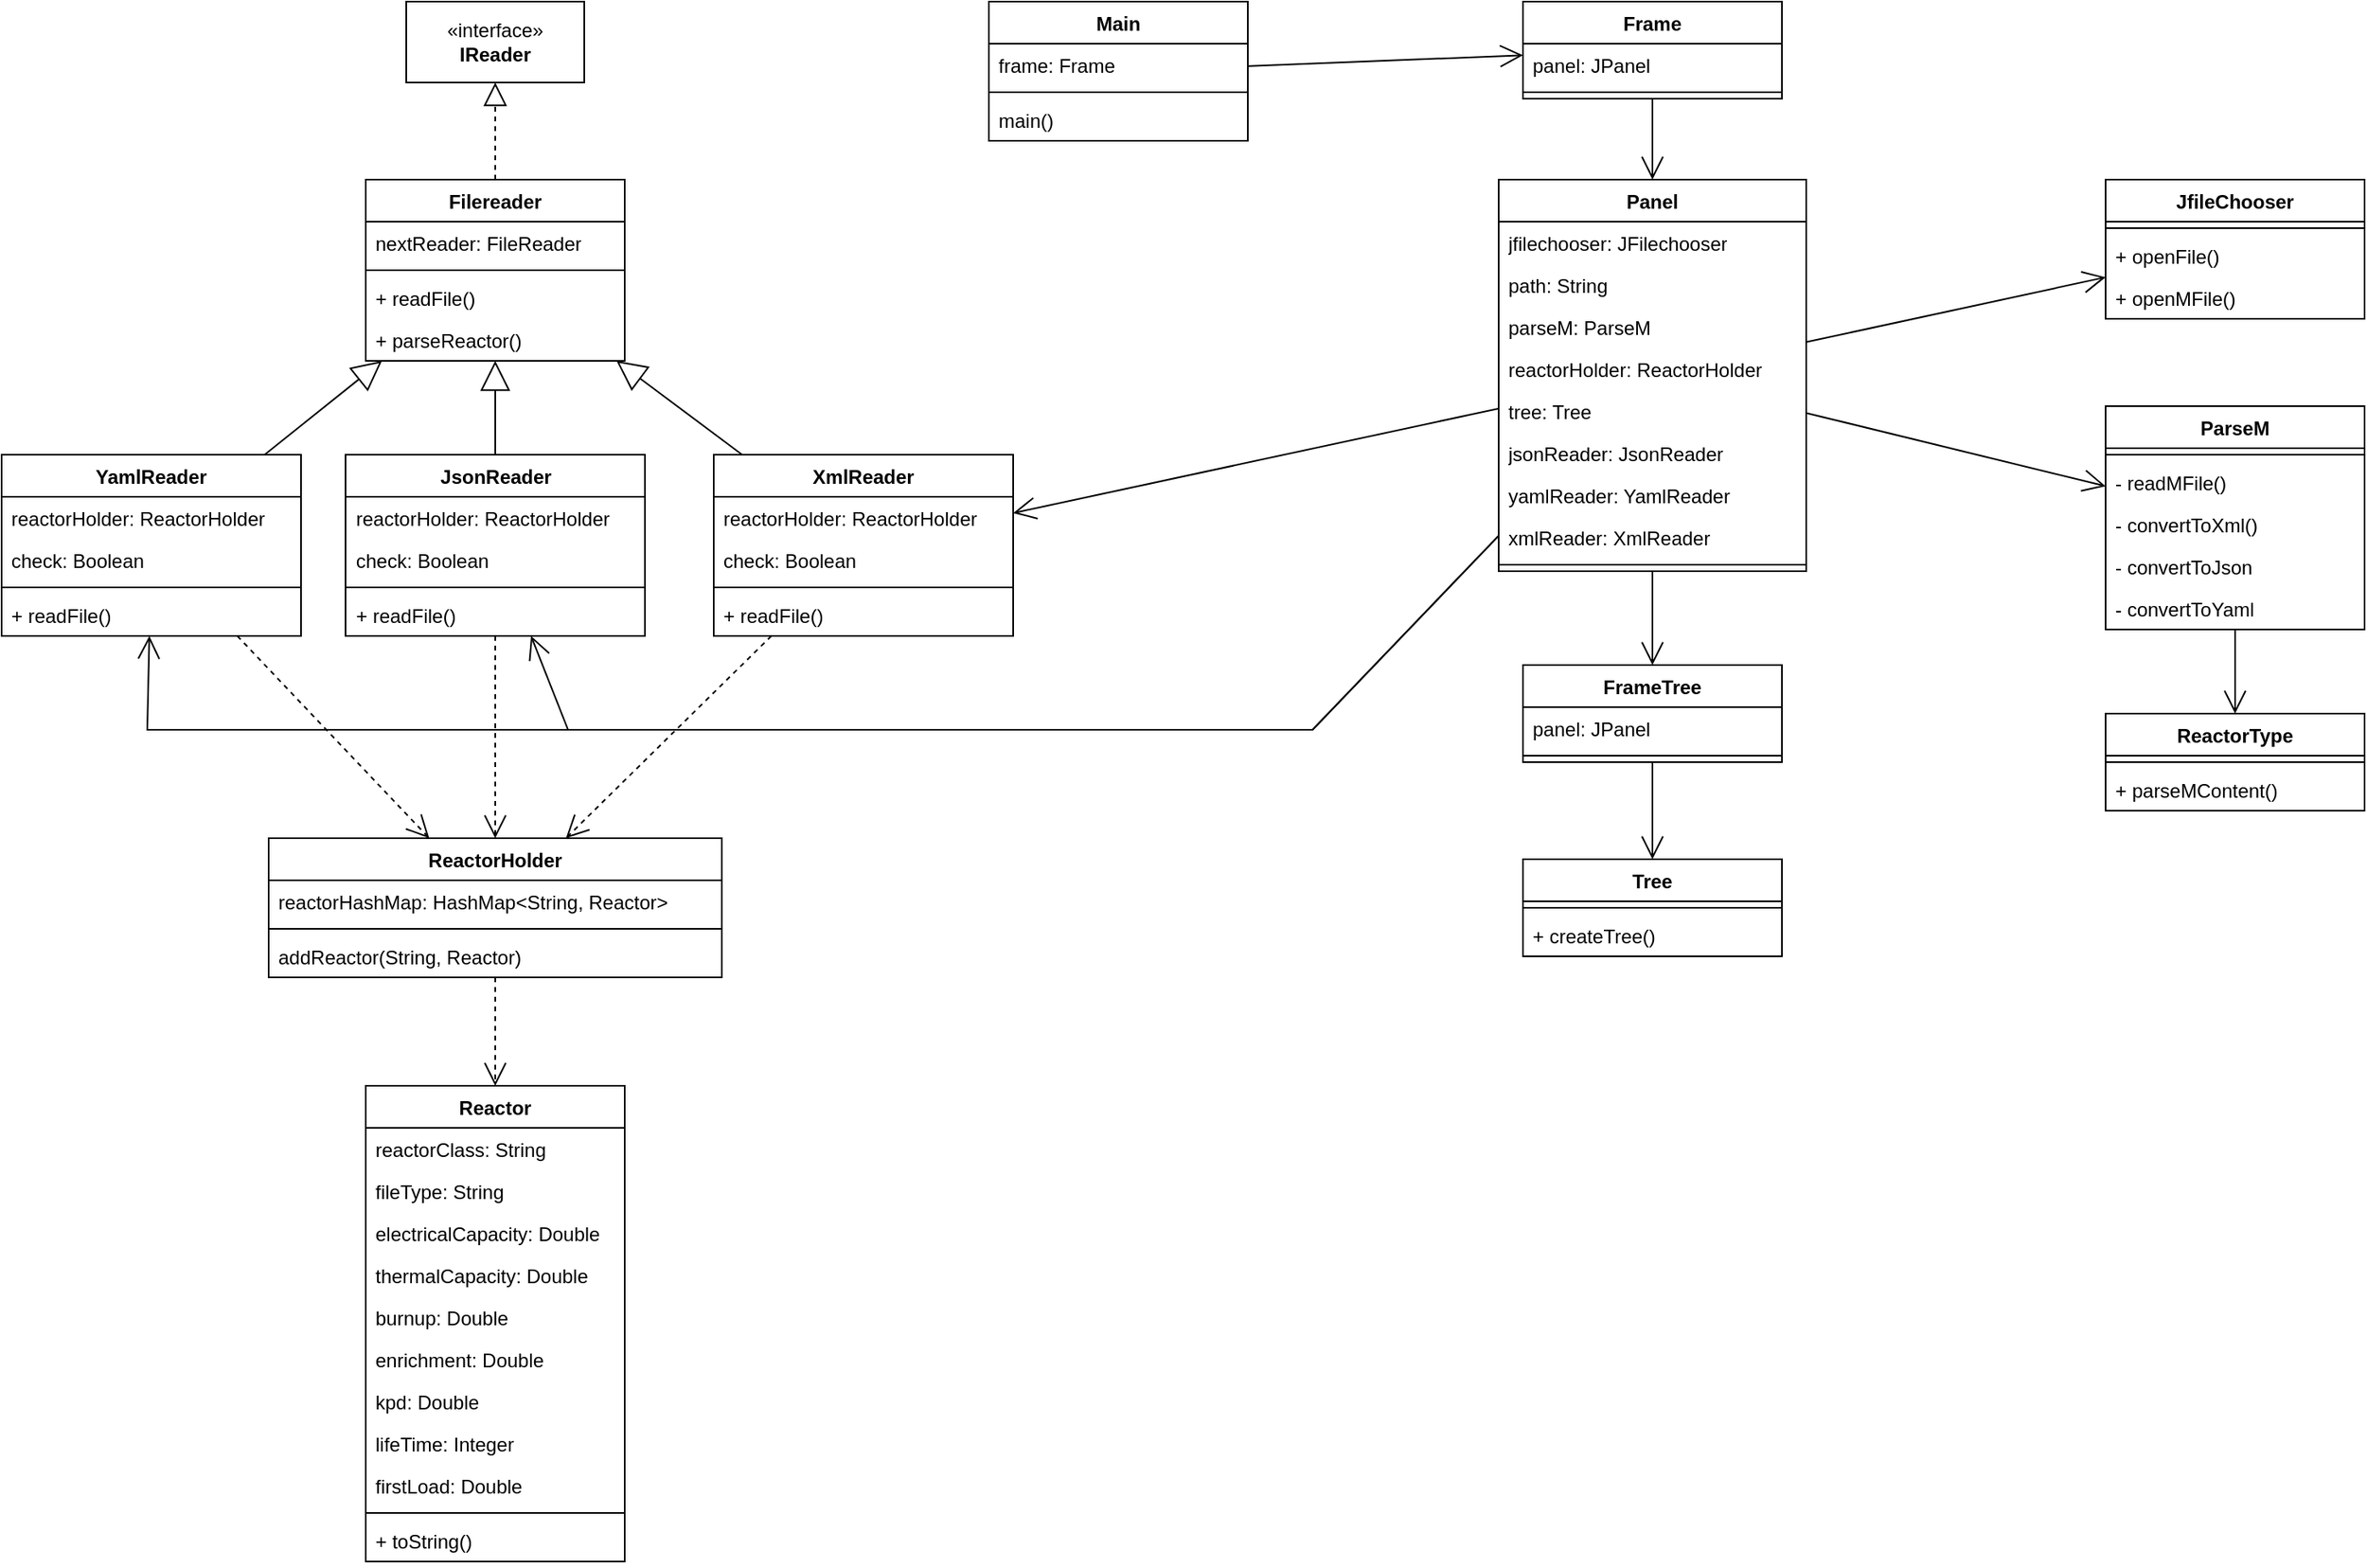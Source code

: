 <mxfile version="24.4.9" type="device">
  <diagram name="Страница — 1" id="DYPSEwkAnSq8GklyQlXn">
    <mxGraphModel dx="2022" dy="622" grid="1" gridSize="10" guides="1" tooltips="1" connect="1" arrows="1" fold="1" page="1" pageScale="1" pageWidth="827" pageHeight="1169" math="0" shadow="0">
      <root>
        <mxCell id="0" />
        <mxCell id="1" parent="0" />
        <mxCell id="qPF_Vhii6mmHq2eTDAJq-5" value="«interface»&lt;br&gt;&lt;b&gt;IReader&lt;/b&gt;" style="html=1;whiteSpace=wrap;" vertex="1" parent="1">
          <mxGeometry x="40" y="40" width="110" height="50" as="geometry" />
        </mxCell>
        <mxCell id="qPF_Vhii6mmHq2eTDAJq-6" value="Filereader" style="swimlane;fontStyle=1;align=center;verticalAlign=top;childLayout=stackLayout;horizontal=1;startSize=26;horizontalStack=0;resizeParent=1;resizeParentMax=0;resizeLast=0;collapsible=1;marginBottom=0;whiteSpace=wrap;html=1;" vertex="1" parent="1">
          <mxGeometry x="15" y="150" width="160" height="112" as="geometry" />
        </mxCell>
        <mxCell id="qPF_Vhii6mmHq2eTDAJq-7" value="nextReader: FileReader" style="text;strokeColor=none;fillColor=none;align=left;verticalAlign=top;spacingLeft=4;spacingRight=4;overflow=hidden;rotatable=0;points=[[0,0.5],[1,0.5]];portConstraint=eastwest;whiteSpace=wrap;html=1;" vertex="1" parent="qPF_Vhii6mmHq2eTDAJq-6">
          <mxGeometry y="26" width="160" height="26" as="geometry" />
        </mxCell>
        <mxCell id="qPF_Vhii6mmHq2eTDAJq-8" value="" style="line;strokeWidth=1;fillColor=none;align=left;verticalAlign=middle;spacingTop=-1;spacingLeft=3;spacingRight=3;rotatable=0;labelPosition=right;points=[];portConstraint=eastwest;strokeColor=inherit;" vertex="1" parent="qPF_Vhii6mmHq2eTDAJq-6">
          <mxGeometry y="52" width="160" height="8" as="geometry" />
        </mxCell>
        <mxCell id="qPF_Vhii6mmHq2eTDAJq-9" value="+ readFile()" style="text;strokeColor=none;fillColor=none;align=left;verticalAlign=top;spacingLeft=4;spacingRight=4;overflow=hidden;rotatable=0;points=[[0,0.5],[1,0.5]];portConstraint=eastwest;whiteSpace=wrap;html=1;" vertex="1" parent="qPF_Vhii6mmHq2eTDAJq-6">
          <mxGeometry y="60" width="160" height="26" as="geometry" />
        </mxCell>
        <mxCell id="qPF_Vhii6mmHq2eTDAJq-10" value="+ parseReactor()" style="text;strokeColor=none;fillColor=none;align=left;verticalAlign=top;spacingLeft=4;spacingRight=4;overflow=hidden;rotatable=0;points=[[0,0.5],[1,0.5]];portConstraint=eastwest;whiteSpace=wrap;html=1;" vertex="1" parent="qPF_Vhii6mmHq2eTDAJq-6">
          <mxGeometry y="86" width="160" height="26" as="geometry" />
        </mxCell>
        <mxCell id="qPF_Vhii6mmHq2eTDAJq-11" value="" style="endArrow=block;dashed=1;endFill=0;endSize=12;html=1;rounded=0;" edge="1" parent="1" source="qPF_Vhii6mmHq2eTDAJq-6" target="qPF_Vhii6mmHq2eTDAJq-5">
          <mxGeometry width="160" relative="1" as="geometry">
            <mxPoint x="110" y="110" as="sourcePoint" />
            <mxPoint x="270" y="110" as="targetPoint" />
          </mxGeometry>
        </mxCell>
        <mxCell id="qPF_Vhii6mmHq2eTDAJq-12" value="JsonReader" style="swimlane;fontStyle=1;align=center;verticalAlign=top;childLayout=stackLayout;horizontal=1;startSize=26;horizontalStack=0;resizeParent=1;resizeParentMax=0;resizeLast=0;collapsible=1;marginBottom=0;whiteSpace=wrap;html=1;" vertex="1" parent="1">
          <mxGeometry x="2.5" y="320" width="185" height="112" as="geometry" />
        </mxCell>
        <mxCell id="qPF_Vhii6mmHq2eTDAJq-13" value="reactorHolder: ReactorHolder" style="text;strokeColor=none;fillColor=none;align=left;verticalAlign=top;spacingLeft=4;spacingRight=4;overflow=hidden;rotatable=0;points=[[0,0.5],[1,0.5]];portConstraint=eastwest;whiteSpace=wrap;html=1;" vertex="1" parent="qPF_Vhii6mmHq2eTDAJq-12">
          <mxGeometry y="26" width="185" height="26" as="geometry" />
        </mxCell>
        <mxCell id="qPF_Vhii6mmHq2eTDAJq-16" value="check: Boolean" style="text;strokeColor=none;fillColor=none;align=left;verticalAlign=top;spacingLeft=4;spacingRight=4;overflow=hidden;rotatable=0;points=[[0,0.5],[1,0.5]];portConstraint=eastwest;whiteSpace=wrap;html=1;" vertex="1" parent="qPF_Vhii6mmHq2eTDAJq-12">
          <mxGeometry y="52" width="185" height="26" as="geometry" />
        </mxCell>
        <mxCell id="qPF_Vhii6mmHq2eTDAJq-14" value="" style="line;strokeWidth=1;fillColor=none;align=left;verticalAlign=middle;spacingTop=-1;spacingLeft=3;spacingRight=3;rotatable=0;labelPosition=right;points=[];portConstraint=eastwest;strokeColor=inherit;" vertex="1" parent="qPF_Vhii6mmHq2eTDAJq-12">
          <mxGeometry y="78" width="185" height="8" as="geometry" />
        </mxCell>
        <mxCell id="qPF_Vhii6mmHq2eTDAJq-15" value="+ readFile()" style="text;strokeColor=none;fillColor=none;align=left;verticalAlign=top;spacingLeft=4;spacingRight=4;overflow=hidden;rotatable=0;points=[[0,0.5],[1,0.5]];portConstraint=eastwest;whiteSpace=wrap;html=1;" vertex="1" parent="qPF_Vhii6mmHq2eTDAJq-12">
          <mxGeometry y="86" width="185" height="26" as="geometry" />
        </mxCell>
        <mxCell id="qPF_Vhii6mmHq2eTDAJq-21" value="YamlReader" style="swimlane;fontStyle=1;align=center;verticalAlign=top;childLayout=stackLayout;horizontal=1;startSize=26;horizontalStack=0;resizeParent=1;resizeParentMax=0;resizeLast=0;collapsible=1;marginBottom=0;whiteSpace=wrap;html=1;" vertex="1" parent="1">
          <mxGeometry x="-210" y="320" width="185" height="112" as="geometry" />
        </mxCell>
        <mxCell id="qPF_Vhii6mmHq2eTDAJq-22" value="reactorHolder: ReactorHolder" style="text;strokeColor=none;fillColor=none;align=left;verticalAlign=top;spacingLeft=4;spacingRight=4;overflow=hidden;rotatable=0;points=[[0,0.5],[1,0.5]];portConstraint=eastwest;whiteSpace=wrap;html=1;" vertex="1" parent="qPF_Vhii6mmHq2eTDAJq-21">
          <mxGeometry y="26" width="185" height="26" as="geometry" />
        </mxCell>
        <mxCell id="qPF_Vhii6mmHq2eTDAJq-23" value="check: Boolean" style="text;strokeColor=none;fillColor=none;align=left;verticalAlign=top;spacingLeft=4;spacingRight=4;overflow=hidden;rotatable=0;points=[[0,0.5],[1,0.5]];portConstraint=eastwest;whiteSpace=wrap;html=1;" vertex="1" parent="qPF_Vhii6mmHq2eTDAJq-21">
          <mxGeometry y="52" width="185" height="26" as="geometry" />
        </mxCell>
        <mxCell id="qPF_Vhii6mmHq2eTDAJq-24" value="" style="line;strokeWidth=1;fillColor=none;align=left;verticalAlign=middle;spacingTop=-1;spacingLeft=3;spacingRight=3;rotatable=0;labelPosition=right;points=[];portConstraint=eastwest;strokeColor=inherit;" vertex="1" parent="qPF_Vhii6mmHq2eTDAJq-21">
          <mxGeometry y="78" width="185" height="8" as="geometry" />
        </mxCell>
        <mxCell id="qPF_Vhii6mmHq2eTDAJq-25" value="+ readFile()" style="text;strokeColor=none;fillColor=none;align=left;verticalAlign=top;spacingLeft=4;spacingRight=4;overflow=hidden;rotatable=0;points=[[0,0.5],[1,0.5]];portConstraint=eastwest;whiteSpace=wrap;html=1;" vertex="1" parent="qPF_Vhii6mmHq2eTDAJq-21">
          <mxGeometry y="86" width="185" height="26" as="geometry" />
        </mxCell>
        <mxCell id="qPF_Vhii6mmHq2eTDAJq-26" value="XmlReader" style="swimlane;fontStyle=1;align=center;verticalAlign=top;childLayout=stackLayout;horizontal=1;startSize=26;horizontalStack=0;resizeParent=1;resizeParentMax=0;resizeLast=0;collapsible=1;marginBottom=0;whiteSpace=wrap;html=1;" vertex="1" parent="1">
          <mxGeometry x="230" y="320" width="185" height="112" as="geometry" />
        </mxCell>
        <mxCell id="qPF_Vhii6mmHq2eTDAJq-27" value="reactorHolder: ReactorHolder" style="text;strokeColor=none;fillColor=none;align=left;verticalAlign=top;spacingLeft=4;spacingRight=4;overflow=hidden;rotatable=0;points=[[0,0.5],[1,0.5]];portConstraint=eastwest;whiteSpace=wrap;html=1;" vertex="1" parent="qPF_Vhii6mmHq2eTDAJq-26">
          <mxGeometry y="26" width="185" height="26" as="geometry" />
        </mxCell>
        <mxCell id="qPF_Vhii6mmHq2eTDAJq-28" value="check: Boolean" style="text;strokeColor=none;fillColor=none;align=left;verticalAlign=top;spacingLeft=4;spacingRight=4;overflow=hidden;rotatable=0;points=[[0,0.5],[1,0.5]];portConstraint=eastwest;whiteSpace=wrap;html=1;" vertex="1" parent="qPF_Vhii6mmHq2eTDAJq-26">
          <mxGeometry y="52" width="185" height="26" as="geometry" />
        </mxCell>
        <mxCell id="qPF_Vhii6mmHq2eTDAJq-29" value="" style="line;strokeWidth=1;fillColor=none;align=left;verticalAlign=middle;spacingTop=-1;spacingLeft=3;spacingRight=3;rotatable=0;labelPosition=right;points=[];portConstraint=eastwest;strokeColor=inherit;" vertex="1" parent="qPF_Vhii6mmHq2eTDAJq-26">
          <mxGeometry y="78" width="185" height="8" as="geometry" />
        </mxCell>
        <mxCell id="qPF_Vhii6mmHq2eTDAJq-30" value="+ readFile()" style="text;strokeColor=none;fillColor=none;align=left;verticalAlign=top;spacingLeft=4;spacingRight=4;overflow=hidden;rotatable=0;points=[[0,0.5],[1,0.5]];portConstraint=eastwest;whiteSpace=wrap;html=1;" vertex="1" parent="qPF_Vhii6mmHq2eTDAJq-26">
          <mxGeometry y="86" width="185" height="26" as="geometry" />
        </mxCell>
        <mxCell id="qPF_Vhii6mmHq2eTDAJq-31" value="" style="endArrow=block;endSize=16;endFill=0;html=1;rounded=0;" edge="1" parent="1" source="qPF_Vhii6mmHq2eTDAJq-12" target="qPF_Vhii6mmHq2eTDAJq-6">
          <mxGeometry width="160" relative="1" as="geometry">
            <mxPoint x="110" y="280" as="sourcePoint" />
            <mxPoint x="270" y="280" as="targetPoint" />
          </mxGeometry>
        </mxCell>
        <mxCell id="qPF_Vhii6mmHq2eTDAJq-32" value="" style="endArrow=block;endSize=16;endFill=0;html=1;rounded=0;" edge="1" parent="1" source="qPF_Vhii6mmHq2eTDAJq-21" target="qPF_Vhii6mmHq2eTDAJq-6">
          <mxGeometry width="160" relative="1" as="geometry">
            <mxPoint x="110" y="280" as="sourcePoint" />
            <mxPoint x="270" y="280" as="targetPoint" />
          </mxGeometry>
        </mxCell>
        <mxCell id="qPF_Vhii6mmHq2eTDAJq-33" value="" style="endArrow=block;endSize=16;endFill=0;html=1;rounded=0;" edge="1" parent="1" source="qPF_Vhii6mmHq2eTDAJq-26" target="qPF_Vhii6mmHq2eTDAJq-6">
          <mxGeometry width="160" relative="1" as="geometry">
            <mxPoint x="110" y="280" as="sourcePoint" />
            <mxPoint x="270" y="280" as="targetPoint" />
          </mxGeometry>
        </mxCell>
        <mxCell id="qPF_Vhii6mmHq2eTDAJq-34" value="Frame" style="swimlane;fontStyle=1;align=center;verticalAlign=top;childLayout=stackLayout;horizontal=1;startSize=26;horizontalStack=0;resizeParent=1;resizeParentMax=0;resizeLast=0;collapsible=1;marginBottom=0;whiteSpace=wrap;html=1;" vertex="1" parent="1">
          <mxGeometry x="730" y="40" width="160" height="60" as="geometry" />
        </mxCell>
        <mxCell id="qPF_Vhii6mmHq2eTDAJq-35" value="panel: JPanel" style="text;strokeColor=none;fillColor=none;align=left;verticalAlign=top;spacingLeft=4;spacingRight=4;overflow=hidden;rotatable=0;points=[[0,0.5],[1,0.5]];portConstraint=eastwest;whiteSpace=wrap;html=1;" vertex="1" parent="qPF_Vhii6mmHq2eTDAJq-34">
          <mxGeometry y="26" width="160" height="26" as="geometry" />
        </mxCell>
        <mxCell id="qPF_Vhii6mmHq2eTDAJq-36" value="" style="line;strokeWidth=1;fillColor=none;align=left;verticalAlign=middle;spacingTop=-1;spacingLeft=3;spacingRight=3;rotatable=0;labelPosition=right;points=[];portConstraint=eastwest;strokeColor=inherit;" vertex="1" parent="qPF_Vhii6mmHq2eTDAJq-34">
          <mxGeometry y="52" width="160" height="8" as="geometry" />
        </mxCell>
        <mxCell id="qPF_Vhii6mmHq2eTDAJq-38" value="Panel" style="swimlane;fontStyle=1;align=center;verticalAlign=top;childLayout=stackLayout;horizontal=1;startSize=26;horizontalStack=0;resizeParent=1;resizeParentMax=0;resizeLast=0;collapsible=1;marginBottom=0;whiteSpace=wrap;html=1;" vertex="1" parent="1">
          <mxGeometry x="715" y="150" width="190" height="242" as="geometry" />
        </mxCell>
        <mxCell id="qPF_Vhii6mmHq2eTDAJq-39" value="jfilechooser: JFilechooser" style="text;strokeColor=none;fillColor=none;align=left;verticalAlign=top;spacingLeft=4;spacingRight=4;overflow=hidden;rotatable=0;points=[[0,0.5],[1,0.5]];portConstraint=eastwest;whiteSpace=wrap;html=1;" vertex="1" parent="qPF_Vhii6mmHq2eTDAJq-38">
          <mxGeometry y="26" width="190" height="26" as="geometry" />
        </mxCell>
        <mxCell id="qPF_Vhii6mmHq2eTDAJq-49" value="path: String" style="text;strokeColor=none;fillColor=none;align=left;verticalAlign=top;spacingLeft=4;spacingRight=4;overflow=hidden;rotatable=0;points=[[0,0.5],[1,0.5]];portConstraint=eastwest;whiteSpace=wrap;html=1;" vertex="1" parent="qPF_Vhii6mmHq2eTDAJq-38">
          <mxGeometry y="52" width="190" height="26" as="geometry" />
        </mxCell>
        <mxCell id="qPF_Vhii6mmHq2eTDAJq-48" value="parseM: ParseM" style="text;strokeColor=none;fillColor=none;align=left;verticalAlign=top;spacingLeft=4;spacingRight=4;overflow=hidden;rotatable=0;points=[[0,0.5],[1,0.5]];portConstraint=eastwest;whiteSpace=wrap;html=1;" vertex="1" parent="qPF_Vhii6mmHq2eTDAJq-38">
          <mxGeometry y="78" width="190" height="26" as="geometry" />
        </mxCell>
        <mxCell id="qPF_Vhii6mmHq2eTDAJq-47" value="reactorHolder: ReactorHolder" style="text;strokeColor=none;fillColor=none;align=left;verticalAlign=top;spacingLeft=4;spacingRight=4;overflow=hidden;rotatable=0;points=[[0,0.5],[1,0.5]];portConstraint=eastwest;whiteSpace=wrap;html=1;" vertex="1" parent="qPF_Vhii6mmHq2eTDAJq-38">
          <mxGeometry y="104" width="190" height="26" as="geometry" />
        </mxCell>
        <mxCell id="qPF_Vhii6mmHq2eTDAJq-46" value="tree: Tree" style="text;strokeColor=none;fillColor=none;align=left;verticalAlign=top;spacingLeft=4;spacingRight=4;overflow=hidden;rotatable=0;points=[[0,0.5],[1,0.5]];portConstraint=eastwest;whiteSpace=wrap;html=1;" vertex="1" parent="qPF_Vhii6mmHq2eTDAJq-38">
          <mxGeometry y="130" width="190" height="26" as="geometry" />
        </mxCell>
        <mxCell id="qPF_Vhii6mmHq2eTDAJq-45" value="jsonReader: JsonReader" style="text;strokeColor=none;fillColor=none;align=left;verticalAlign=top;spacingLeft=4;spacingRight=4;overflow=hidden;rotatable=0;points=[[0,0.5],[1,0.5]];portConstraint=eastwest;whiteSpace=wrap;html=1;" vertex="1" parent="qPF_Vhii6mmHq2eTDAJq-38">
          <mxGeometry y="156" width="190" height="26" as="geometry" />
        </mxCell>
        <mxCell id="qPF_Vhii6mmHq2eTDAJq-44" value="yamlReader: YamlReader" style="text;strokeColor=none;fillColor=none;align=left;verticalAlign=top;spacingLeft=4;spacingRight=4;overflow=hidden;rotatable=0;points=[[0,0.5],[1,0.5]];portConstraint=eastwest;whiteSpace=wrap;html=1;" vertex="1" parent="qPF_Vhii6mmHq2eTDAJq-38">
          <mxGeometry y="182" width="190" height="26" as="geometry" />
        </mxCell>
        <mxCell id="qPF_Vhii6mmHq2eTDAJq-42" value="xmlReader: XmlReader" style="text;strokeColor=none;fillColor=none;align=left;verticalAlign=top;spacingLeft=4;spacingRight=4;overflow=hidden;rotatable=0;points=[[0,0.5],[1,0.5]];portConstraint=eastwest;whiteSpace=wrap;html=1;" vertex="1" parent="qPF_Vhii6mmHq2eTDAJq-38">
          <mxGeometry y="208" width="190" height="26" as="geometry" />
        </mxCell>
        <mxCell id="qPF_Vhii6mmHq2eTDAJq-40" value="" style="line;strokeWidth=1;fillColor=none;align=left;verticalAlign=middle;spacingTop=-1;spacingLeft=3;spacingRight=3;rotatable=0;labelPosition=right;points=[];portConstraint=eastwest;strokeColor=inherit;" vertex="1" parent="qPF_Vhii6mmHq2eTDAJq-38">
          <mxGeometry y="234" width="190" height="8" as="geometry" />
        </mxCell>
        <mxCell id="qPF_Vhii6mmHq2eTDAJq-50" value="FrameTree" style="swimlane;fontStyle=1;align=center;verticalAlign=top;childLayout=stackLayout;horizontal=1;startSize=26;horizontalStack=0;resizeParent=1;resizeParentMax=0;resizeLast=0;collapsible=1;marginBottom=0;whiteSpace=wrap;html=1;" vertex="1" parent="1">
          <mxGeometry x="730" y="450" width="160" height="60" as="geometry" />
        </mxCell>
        <mxCell id="qPF_Vhii6mmHq2eTDAJq-51" value="panel: JPanel" style="text;strokeColor=none;fillColor=none;align=left;verticalAlign=top;spacingLeft=4;spacingRight=4;overflow=hidden;rotatable=0;points=[[0,0.5],[1,0.5]];portConstraint=eastwest;whiteSpace=wrap;html=1;" vertex="1" parent="qPF_Vhii6mmHq2eTDAJq-50">
          <mxGeometry y="26" width="160" height="26" as="geometry" />
        </mxCell>
        <mxCell id="qPF_Vhii6mmHq2eTDAJq-52" value="" style="line;strokeWidth=1;fillColor=none;align=left;verticalAlign=middle;spacingTop=-1;spacingLeft=3;spacingRight=3;rotatable=0;labelPosition=right;points=[];portConstraint=eastwest;strokeColor=inherit;" vertex="1" parent="qPF_Vhii6mmHq2eTDAJq-50">
          <mxGeometry y="52" width="160" height="8" as="geometry" />
        </mxCell>
        <mxCell id="qPF_Vhii6mmHq2eTDAJq-54" value="Tree" style="swimlane;fontStyle=1;align=center;verticalAlign=top;childLayout=stackLayout;horizontal=1;startSize=26;horizontalStack=0;resizeParent=1;resizeParentMax=0;resizeLast=0;collapsible=1;marginBottom=0;whiteSpace=wrap;html=1;" vertex="1" parent="1">
          <mxGeometry x="730" y="570" width="160" height="60" as="geometry" />
        </mxCell>
        <mxCell id="qPF_Vhii6mmHq2eTDAJq-56" value="" style="line;strokeWidth=1;fillColor=none;align=left;verticalAlign=middle;spacingTop=-1;spacingLeft=3;spacingRight=3;rotatable=0;labelPosition=right;points=[];portConstraint=eastwest;strokeColor=inherit;" vertex="1" parent="qPF_Vhii6mmHq2eTDAJq-54">
          <mxGeometry y="26" width="160" height="8" as="geometry" />
        </mxCell>
        <mxCell id="qPF_Vhii6mmHq2eTDAJq-57" value="+ createTree()" style="text;strokeColor=none;fillColor=none;align=left;verticalAlign=top;spacingLeft=4;spacingRight=4;overflow=hidden;rotatable=0;points=[[0,0.5],[1,0.5]];portConstraint=eastwest;whiteSpace=wrap;html=1;" vertex="1" parent="qPF_Vhii6mmHq2eTDAJq-54">
          <mxGeometry y="34" width="160" height="26" as="geometry" />
        </mxCell>
        <mxCell id="qPF_Vhii6mmHq2eTDAJq-58" value="JfileChooser" style="swimlane;fontStyle=1;align=center;verticalAlign=top;childLayout=stackLayout;horizontal=1;startSize=26;horizontalStack=0;resizeParent=1;resizeParentMax=0;resizeLast=0;collapsible=1;marginBottom=0;whiteSpace=wrap;html=1;" vertex="1" parent="1">
          <mxGeometry x="1090" y="150" width="160" height="86" as="geometry" />
        </mxCell>
        <mxCell id="qPF_Vhii6mmHq2eTDAJq-60" value="" style="line;strokeWidth=1;fillColor=none;align=left;verticalAlign=middle;spacingTop=-1;spacingLeft=3;spacingRight=3;rotatable=0;labelPosition=right;points=[];portConstraint=eastwest;strokeColor=inherit;" vertex="1" parent="qPF_Vhii6mmHq2eTDAJq-58">
          <mxGeometry y="26" width="160" height="8" as="geometry" />
        </mxCell>
        <mxCell id="qPF_Vhii6mmHq2eTDAJq-61" value="+ openFile()" style="text;strokeColor=none;fillColor=none;align=left;verticalAlign=top;spacingLeft=4;spacingRight=4;overflow=hidden;rotatable=0;points=[[0,0.5],[1,0.5]];portConstraint=eastwest;whiteSpace=wrap;html=1;" vertex="1" parent="qPF_Vhii6mmHq2eTDAJq-58">
          <mxGeometry y="34" width="160" height="26" as="geometry" />
        </mxCell>
        <mxCell id="qPF_Vhii6mmHq2eTDAJq-62" value="+ openMFile()" style="text;strokeColor=none;fillColor=none;align=left;verticalAlign=top;spacingLeft=4;spacingRight=4;overflow=hidden;rotatable=0;points=[[0,0.5],[1,0.5]];portConstraint=eastwest;whiteSpace=wrap;html=1;" vertex="1" parent="qPF_Vhii6mmHq2eTDAJq-58">
          <mxGeometry y="60" width="160" height="26" as="geometry" />
        </mxCell>
        <mxCell id="qPF_Vhii6mmHq2eTDAJq-63" value="ParseM" style="swimlane;fontStyle=1;align=center;verticalAlign=top;childLayout=stackLayout;horizontal=1;startSize=26;horizontalStack=0;resizeParent=1;resizeParentMax=0;resizeLast=0;collapsible=1;marginBottom=0;whiteSpace=wrap;html=1;" vertex="1" parent="1">
          <mxGeometry x="1090" y="290" width="160" height="138" as="geometry" />
        </mxCell>
        <mxCell id="qPF_Vhii6mmHq2eTDAJq-65" value="" style="line;strokeWidth=1;fillColor=none;align=left;verticalAlign=middle;spacingTop=-1;spacingLeft=3;spacingRight=3;rotatable=0;labelPosition=right;points=[];portConstraint=eastwest;strokeColor=inherit;" vertex="1" parent="qPF_Vhii6mmHq2eTDAJq-63">
          <mxGeometry y="26" width="160" height="8" as="geometry" />
        </mxCell>
        <mxCell id="qPF_Vhii6mmHq2eTDAJq-66" value="- readMFile()" style="text;strokeColor=none;fillColor=none;align=left;verticalAlign=top;spacingLeft=4;spacingRight=4;overflow=hidden;rotatable=0;points=[[0,0.5],[1,0.5]];portConstraint=eastwest;whiteSpace=wrap;html=1;" vertex="1" parent="qPF_Vhii6mmHq2eTDAJq-63">
          <mxGeometry y="34" width="160" height="26" as="geometry" />
        </mxCell>
        <mxCell id="qPF_Vhii6mmHq2eTDAJq-67" value="- convertToXml()" style="text;strokeColor=none;fillColor=none;align=left;verticalAlign=top;spacingLeft=4;spacingRight=4;overflow=hidden;rotatable=0;points=[[0,0.5],[1,0.5]];portConstraint=eastwest;whiteSpace=wrap;html=1;" vertex="1" parent="qPF_Vhii6mmHq2eTDAJq-63">
          <mxGeometry y="60" width="160" height="26" as="geometry" />
        </mxCell>
        <mxCell id="qPF_Vhii6mmHq2eTDAJq-69" value="- convertToJson" style="text;strokeColor=none;fillColor=none;align=left;verticalAlign=top;spacingLeft=4;spacingRight=4;overflow=hidden;rotatable=0;points=[[0,0.5],[1,0.5]];portConstraint=eastwest;whiteSpace=wrap;html=1;" vertex="1" parent="qPF_Vhii6mmHq2eTDAJq-63">
          <mxGeometry y="86" width="160" height="26" as="geometry" />
        </mxCell>
        <mxCell id="qPF_Vhii6mmHq2eTDAJq-68" value="- convertToYaml" style="text;strokeColor=none;fillColor=none;align=left;verticalAlign=top;spacingLeft=4;spacingRight=4;overflow=hidden;rotatable=0;points=[[0,0.5],[1,0.5]];portConstraint=eastwest;whiteSpace=wrap;html=1;" vertex="1" parent="qPF_Vhii6mmHq2eTDAJq-63">
          <mxGeometry y="112" width="160" height="26" as="geometry" />
        </mxCell>
        <mxCell id="qPF_Vhii6mmHq2eTDAJq-71" value="ReactorType" style="swimlane;fontStyle=1;align=center;verticalAlign=top;childLayout=stackLayout;horizontal=1;startSize=26;horizontalStack=0;resizeParent=1;resizeParentMax=0;resizeLast=0;collapsible=1;marginBottom=0;whiteSpace=wrap;html=1;" vertex="1" parent="1">
          <mxGeometry x="1090" y="480" width="160" height="60" as="geometry" />
        </mxCell>
        <mxCell id="qPF_Vhii6mmHq2eTDAJq-73" value="" style="line;strokeWidth=1;fillColor=none;align=left;verticalAlign=middle;spacingTop=-1;spacingLeft=3;spacingRight=3;rotatable=0;labelPosition=right;points=[];portConstraint=eastwest;strokeColor=inherit;" vertex="1" parent="qPF_Vhii6mmHq2eTDAJq-71">
          <mxGeometry y="26" width="160" height="8" as="geometry" />
        </mxCell>
        <mxCell id="qPF_Vhii6mmHq2eTDAJq-74" value="+ parseMContent()" style="text;strokeColor=none;fillColor=none;align=left;verticalAlign=top;spacingLeft=4;spacingRight=4;overflow=hidden;rotatable=0;points=[[0,0.5],[1,0.5]];portConstraint=eastwest;whiteSpace=wrap;html=1;" vertex="1" parent="qPF_Vhii6mmHq2eTDAJq-71">
          <mxGeometry y="34" width="160" height="26" as="geometry" />
        </mxCell>
        <mxCell id="qPF_Vhii6mmHq2eTDAJq-75" value="ReactorHolder" style="swimlane;fontStyle=1;align=center;verticalAlign=top;childLayout=stackLayout;horizontal=1;startSize=26;horizontalStack=0;resizeParent=1;resizeParentMax=0;resizeLast=0;collapsible=1;marginBottom=0;whiteSpace=wrap;html=1;" vertex="1" parent="1">
          <mxGeometry x="-45" y="557" width="280" height="86" as="geometry" />
        </mxCell>
        <mxCell id="qPF_Vhii6mmHq2eTDAJq-76" value="reactorHashMap: HashMap&amp;lt;String, Reactor&amp;gt;" style="text;strokeColor=none;fillColor=none;align=left;verticalAlign=top;spacingLeft=4;spacingRight=4;overflow=hidden;rotatable=0;points=[[0,0.5],[1,0.5]];portConstraint=eastwest;whiteSpace=wrap;html=1;" vertex="1" parent="qPF_Vhii6mmHq2eTDAJq-75">
          <mxGeometry y="26" width="280" height="26" as="geometry" />
        </mxCell>
        <mxCell id="qPF_Vhii6mmHq2eTDAJq-77" value="" style="line;strokeWidth=1;fillColor=none;align=left;verticalAlign=middle;spacingTop=-1;spacingLeft=3;spacingRight=3;rotatable=0;labelPosition=right;points=[];portConstraint=eastwest;strokeColor=inherit;" vertex="1" parent="qPF_Vhii6mmHq2eTDAJq-75">
          <mxGeometry y="52" width="280" height="8" as="geometry" />
        </mxCell>
        <mxCell id="qPF_Vhii6mmHq2eTDAJq-78" value="addReactor(String, Reactor)" style="text;strokeColor=none;fillColor=none;align=left;verticalAlign=top;spacingLeft=4;spacingRight=4;overflow=hidden;rotatable=0;points=[[0,0.5],[1,0.5]];portConstraint=eastwest;whiteSpace=wrap;html=1;" vertex="1" parent="qPF_Vhii6mmHq2eTDAJq-75">
          <mxGeometry y="60" width="280" height="26" as="geometry" />
        </mxCell>
        <mxCell id="qPF_Vhii6mmHq2eTDAJq-79" value="Reactor" style="swimlane;fontStyle=1;align=center;verticalAlign=top;childLayout=stackLayout;horizontal=1;startSize=26;horizontalStack=0;resizeParent=1;resizeParentMax=0;resizeLast=0;collapsible=1;marginBottom=0;whiteSpace=wrap;html=1;" vertex="1" parent="1">
          <mxGeometry x="15" y="710" width="160" height="294" as="geometry" />
        </mxCell>
        <mxCell id="qPF_Vhii6mmHq2eTDAJq-80" value="reactorClass: String" style="text;strokeColor=none;fillColor=none;align=left;verticalAlign=top;spacingLeft=4;spacingRight=4;overflow=hidden;rotatable=0;points=[[0,0.5],[1,0.5]];portConstraint=eastwest;whiteSpace=wrap;html=1;" vertex="1" parent="qPF_Vhii6mmHq2eTDAJq-79">
          <mxGeometry y="26" width="160" height="26" as="geometry" />
        </mxCell>
        <mxCell id="qPF_Vhii6mmHq2eTDAJq-87" value="fileType: String" style="text;strokeColor=none;fillColor=none;align=left;verticalAlign=top;spacingLeft=4;spacingRight=4;overflow=hidden;rotatable=0;points=[[0,0.5],[1,0.5]];portConstraint=eastwest;whiteSpace=wrap;html=1;" vertex="1" parent="qPF_Vhii6mmHq2eTDAJq-79">
          <mxGeometry y="52" width="160" height="26" as="geometry" />
        </mxCell>
        <mxCell id="qPF_Vhii6mmHq2eTDAJq-86" value="electricalCapacity: Double" style="text;strokeColor=none;fillColor=none;align=left;verticalAlign=top;spacingLeft=4;spacingRight=4;overflow=hidden;rotatable=0;points=[[0,0.5],[1,0.5]];portConstraint=eastwest;whiteSpace=wrap;html=1;" vertex="1" parent="qPF_Vhii6mmHq2eTDAJq-79">
          <mxGeometry y="78" width="160" height="26" as="geometry" />
        </mxCell>
        <mxCell id="qPF_Vhii6mmHq2eTDAJq-85" value="thermalCapacity: Double" style="text;strokeColor=none;fillColor=none;align=left;verticalAlign=top;spacingLeft=4;spacingRight=4;overflow=hidden;rotatable=0;points=[[0,0.5],[1,0.5]];portConstraint=eastwest;whiteSpace=wrap;html=1;" vertex="1" parent="qPF_Vhii6mmHq2eTDAJq-79">
          <mxGeometry y="104" width="160" height="26" as="geometry" />
        </mxCell>
        <mxCell id="qPF_Vhii6mmHq2eTDAJq-84" value="burnup: Double" style="text;strokeColor=none;fillColor=none;align=left;verticalAlign=top;spacingLeft=4;spacingRight=4;overflow=hidden;rotatable=0;points=[[0,0.5],[1,0.5]];portConstraint=eastwest;whiteSpace=wrap;html=1;" vertex="1" parent="qPF_Vhii6mmHq2eTDAJq-79">
          <mxGeometry y="130" width="160" height="26" as="geometry" />
        </mxCell>
        <mxCell id="qPF_Vhii6mmHq2eTDAJq-83" value="enrichment: Double" style="text;strokeColor=none;fillColor=none;align=left;verticalAlign=top;spacingLeft=4;spacingRight=4;overflow=hidden;rotatable=0;points=[[0,0.5],[1,0.5]];portConstraint=eastwest;whiteSpace=wrap;html=1;" vertex="1" parent="qPF_Vhii6mmHq2eTDAJq-79">
          <mxGeometry y="156" width="160" height="26" as="geometry" />
        </mxCell>
        <mxCell id="qPF_Vhii6mmHq2eTDAJq-90" value="kpd: Double" style="text;strokeColor=none;fillColor=none;align=left;verticalAlign=top;spacingLeft=4;spacingRight=4;overflow=hidden;rotatable=0;points=[[0,0.5],[1,0.5]];portConstraint=eastwest;whiteSpace=wrap;html=1;" vertex="1" parent="qPF_Vhii6mmHq2eTDAJq-79">
          <mxGeometry y="182" width="160" height="26" as="geometry" />
        </mxCell>
        <mxCell id="qPF_Vhii6mmHq2eTDAJq-89" value="lifeTime: Integer" style="text;strokeColor=none;fillColor=none;align=left;verticalAlign=top;spacingLeft=4;spacingRight=4;overflow=hidden;rotatable=0;points=[[0,0.5],[1,0.5]];portConstraint=eastwest;whiteSpace=wrap;html=1;" vertex="1" parent="qPF_Vhii6mmHq2eTDAJq-79">
          <mxGeometry y="208" width="160" height="26" as="geometry" />
        </mxCell>
        <mxCell id="qPF_Vhii6mmHq2eTDAJq-88" value="firstLoad: Double" style="text;strokeColor=none;fillColor=none;align=left;verticalAlign=top;spacingLeft=4;spacingRight=4;overflow=hidden;rotatable=0;points=[[0,0.5],[1,0.5]];portConstraint=eastwest;whiteSpace=wrap;html=1;" vertex="1" parent="qPF_Vhii6mmHq2eTDAJq-79">
          <mxGeometry y="234" width="160" height="26" as="geometry" />
        </mxCell>
        <mxCell id="qPF_Vhii6mmHq2eTDAJq-81" value="" style="line;strokeWidth=1;fillColor=none;align=left;verticalAlign=middle;spacingTop=-1;spacingLeft=3;spacingRight=3;rotatable=0;labelPosition=right;points=[];portConstraint=eastwest;strokeColor=inherit;" vertex="1" parent="qPF_Vhii6mmHq2eTDAJq-79">
          <mxGeometry y="260" width="160" height="8" as="geometry" />
        </mxCell>
        <mxCell id="qPF_Vhii6mmHq2eTDAJq-82" value="+ toString()" style="text;strokeColor=none;fillColor=none;align=left;verticalAlign=top;spacingLeft=4;spacingRight=4;overflow=hidden;rotatable=0;points=[[0,0.5],[1,0.5]];portConstraint=eastwest;whiteSpace=wrap;html=1;" vertex="1" parent="qPF_Vhii6mmHq2eTDAJq-79">
          <mxGeometry y="268" width="160" height="26" as="geometry" />
        </mxCell>
        <mxCell id="qPF_Vhii6mmHq2eTDAJq-91" value="" style="endArrow=open;endSize=12;dashed=1;html=1;rounded=0;" edge="1" parent="1" source="qPF_Vhii6mmHq2eTDAJq-21" target="qPF_Vhii6mmHq2eTDAJq-75">
          <mxGeometry width="160" relative="1" as="geometry">
            <mxPoint x="110" y="490" as="sourcePoint" />
            <mxPoint x="270" y="490" as="targetPoint" />
          </mxGeometry>
        </mxCell>
        <mxCell id="qPF_Vhii6mmHq2eTDAJq-92" value="" style="endArrow=open;endSize=12;dashed=1;html=1;rounded=0;" edge="1" parent="1" source="qPF_Vhii6mmHq2eTDAJq-12" target="qPF_Vhii6mmHq2eTDAJq-75">
          <mxGeometry width="160" relative="1" as="geometry">
            <mxPoint x="110" y="490" as="sourcePoint" />
            <mxPoint x="270" y="490" as="targetPoint" />
          </mxGeometry>
        </mxCell>
        <mxCell id="qPF_Vhii6mmHq2eTDAJq-93" value="" style="endArrow=open;endSize=12;dashed=1;html=1;rounded=0;" edge="1" parent="1" source="qPF_Vhii6mmHq2eTDAJq-26" target="qPF_Vhii6mmHq2eTDAJq-75">
          <mxGeometry width="160" relative="1" as="geometry">
            <mxPoint x="110" y="490" as="sourcePoint" />
            <mxPoint x="270" y="490" as="targetPoint" />
          </mxGeometry>
        </mxCell>
        <mxCell id="qPF_Vhii6mmHq2eTDAJq-95" value="" style="endArrow=open;endSize=12;dashed=1;html=1;rounded=0;" edge="1" parent="1" source="qPF_Vhii6mmHq2eTDAJq-75" target="qPF_Vhii6mmHq2eTDAJq-79">
          <mxGeometry x="0.104" width="160" relative="1" as="geometry">
            <mxPoint x="110" y="630" as="sourcePoint" />
            <mxPoint x="270" y="630" as="targetPoint" />
            <mxPoint as="offset" />
          </mxGeometry>
        </mxCell>
        <mxCell id="qPF_Vhii6mmHq2eTDAJq-97" value="" style="endArrow=open;endFill=1;endSize=12;html=1;rounded=0;" edge="1" parent="1" source="qPF_Vhii6mmHq2eTDAJq-34" target="qPF_Vhii6mmHq2eTDAJq-38">
          <mxGeometry width="160" relative="1" as="geometry">
            <mxPoint x="780" y="170" as="sourcePoint" />
            <mxPoint x="940" y="170" as="targetPoint" />
          </mxGeometry>
        </mxCell>
        <mxCell id="qPF_Vhii6mmHq2eTDAJq-99" value="" style="endArrow=open;endFill=1;endSize=12;html=1;rounded=0;" edge="1" parent="1" source="qPF_Vhii6mmHq2eTDAJq-38" target="qPF_Vhii6mmHq2eTDAJq-50">
          <mxGeometry width="160" relative="1" as="geometry">
            <mxPoint x="780" y="340" as="sourcePoint" />
            <mxPoint x="940" y="340" as="targetPoint" />
          </mxGeometry>
        </mxCell>
        <mxCell id="qPF_Vhii6mmHq2eTDAJq-100" value="" style="endArrow=open;endFill=1;endSize=12;html=1;rounded=0;" edge="1" parent="1" source="qPF_Vhii6mmHq2eTDAJq-50" target="qPF_Vhii6mmHq2eTDAJq-54">
          <mxGeometry width="160" relative="1" as="geometry">
            <mxPoint x="780" y="510" as="sourcePoint" />
            <mxPoint x="940" y="550" as="targetPoint" />
          </mxGeometry>
        </mxCell>
        <mxCell id="qPF_Vhii6mmHq2eTDAJq-101" value="" style="endArrow=open;endFill=1;endSize=12;html=1;rounded=0;" edge="1" parent="1" source="qPF_Vhii6mmHq2eTDAJq-38" target="qPF_Vhii6mmHq2eTDAJq-58">
          <mxGeometry width="160" relative="1" as="geometry">
            <mxPoint x="840" y="220" as="sourcePoint" />
            <mxPoint x="1000" y="220" as="targetPoint" />
          </mxGeometry>
        </mxCell>
        <mxCell id="qPF_Vhii6mmHq2eTDAJq-102" value="" style="endArrow=open;endFill=1;endSize=12;html=1;rounded=0;" edge="1" parent="1" source="qPF_Vhii6mmHq2eTDAJq-63" target="qPF_Vhii6mmHq2eTDAJq-71">
          <mxGeometry width="160" relative="1" as="geometry">
            <mxPoint x="950" y="400" as="sourcePoint" />
            <mxPoint x="1110" y="400" as="targetPoint" />
          </mxGeometry>
        </mxCell>
        <mxCell id="qPF_Vhii6mmHq2eTDAJq-103" value="" style="endArrow=open;endFill=1;endSize=12;html=1;rounded=0;" edge="1" parent="1" source="qPF_Vhii6mmHq2eTDAJq-38" target="qPF_Vhii6mmHq2eTDAJq-63">
          <mxGeometry width="160" relative="1" as="geometry">
            <mxPoint x="950" y="400" as="sourcePoint" />
            <mxPoint x="1110" y="400" as="targetPoint" />
          </mxGeometry>
        </mxCell>
        <mxCell id="qPF_Vhii6mmHq2eTDAJq-104" value="" style="endArrow=open;endFill=1;endSize=12;html=1;rounded=0;" edge="1" parent="1" source="qPF_Vhii6mmHq2eTDAJq-38" target="qPF_Vhii6mmHq2eTDAJq-21">
          <mxGeometry width="160" relative="1" as="geometry">
            <mxPoint x="700" y="470" as="sourcePoint" />
            <mxPoint x="-160" y="490" as="targetPoint" />
            <Array as="points">
              <mxPoint x="600" y="490" />
              <mxPoint x="-120" y="490" />
            </Array>
          </mxGeometry>
        </mxCell>
        <mxCell id="qPF_Vhii6mmHq2eTDAJq-105" value="" style="endArrow=open;endFill=1;endSize=12;html=1;rounded=0;" edge="1" parent="1" source="qPF_Vhii6mmHq2eTDAJq-38" target="qPF_Vhii6mmHq2eTDAJq-12">
          <mxGeometry width="160" relative="1" as="geometry">
            <mxPoint x="700" y="470" as="sourcePoint" />
            <mxPoint x="860" y="470" as="targetPoint" />
            <Array as="points">
              <mxPoint x="600" y="490" />
              <mxPoint x="140" y="490" />
            </Array>
          </mxGeometry>
        </mxCell>
        <mxCell id="qPF_Vhii6mmHq2eTDAJq-106" value="" style="endArrow=open;endFill=1;endSize=12;html=1;rounded=0;" edge="1" parent="1" source="qPF_Vhii6mmHq2eTDAJq-38" target="qPF_Vhii6mmHq2eTDAJq-26">
          <mxGeometry width="160" relative="1" as="geometry">
            <mxPoint x="700" y="470" as="sourcePoint" />
            <mxPoint x="860" y="470" as="targetPoint" />
          </mxGeometry>
        </mxCell>
        <mxCell id="qPF_Vhii6mmHq2eTDAJq-107" value="Main" style="swimlane;fontStyle=1;align=center;verticalAlign=top;childLayout=stackLayout;horizontal=1;startSize=26;horizontalStack=0;resizeParent=1;resizeParentMax=0;resizeLast=0;collapsible=1;marginBottom=0;whiteSpace=wrap;html=1;" vertex="1" parent="1">
          <mxGeometry x="400" y="40" width="160" height="86" as="geometry" />
        </mxCell>
        <mxCell id="qPF_Vhii6mmHq2eTDAJq-108" value="frame: Frame" style="text;strokeColor=none;fillColor=none;align=left;verticalAlign=top;spacingLeft=4;spacingRight=4;overflow=hidden;rotatable=0;points=[[0,0.5],[1,0.5]];portConstraint=eastwest;whiteSpace=wrap;html=1;" vertex="1" parent="qPF_Vhii6mmHq2eTDAJq-107">
          <mxGeometry y="26" width="160" height="26" as="geometry" />
        </mxCell>
        <mxCell id="qPF_Vhii6mmHq2eTDAJq-109" value="" style="line;strokeWidth=1;fillColor=none;align=left;verticalAlign=middle;spacingTop=-1;spacingLeft=3;spacingRight=3;rotatable=0;labelPosition=right;points=[];portConstraint=eastwest;strokeColor=inherit;" vertex="1" parent="qPF_Vhii6mmHq2eTDAJq-107">
          <mxGeometry y="52" width="160" height="8" as="geometry" />
        </mxCell>
        <mxCell id="qPF_Vhii6mmHq2eTDAJq-110" value="main()" style="text;strokeColor=none;fillColor=none;align=left;verticalAlign=top;spacingLeft=4;spacingRight=4;overflow=hidden;rotatable=0;points=[[0,0.5],[1,0.5]];portConstraint=eastwest;whiteSpace=wrap;html=1;" vertex="1" parent="qPF_Vhii6mmHq2eTDAJq-107">
          <mxGeometry y="60" width="160" height="26" as="geometry" />
        </mxCell>
        <mxCell id="qPF_Vhii6mmHq2eTDAJq-111" value="" style="endArrow=open;endFill=1;endSize=12;html=1;rounded=0;" edge="1" parent="1" source="qPF_Vhii6mmHq2eTDAJq-107" target="qPF_Vhii6mmHq2eTDAJq-34">
          <mxGeometry width="160" relative="1" as="geometry">
            <mxPoint x="700" y="240" as="sourcePoint" />
            <mxPoint x="860" y="240" as="targetPoint" />
          </mxGeometry>
        </mxCell>
      </root>
    </mxGraphModel>
  </diagram>
</mxfile>
